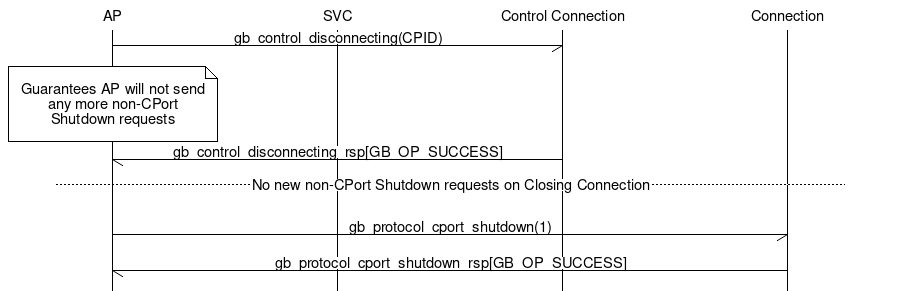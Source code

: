 # MSC for Common Connection Closure Prologue Sub-Sequence

msc {
  hscale = "1.5", arcgradient = "0";

  AP, SVC, Control [ label = "Control Connection" ], CPort [ label = "Connection" ];

  AP->Control [ label = "gb_control_disconnecting(CPID)" ];
  AP note AP [ label = "\nGuarantees AP will not send any more non-CPort Shutdown requests\n" ];
  Control->AP [ label = "gb_control_disconnecting_rsp[GB_OP_SUCCESS]" ],
  |||;
  --- [ label = "No new non-CPort Shutdown requests on Closing Connection" ];
  |||;
  AP->CPort [ label = "gb_protocol_cport_shutdown(1)" ];
  CPort->AP [ label = "gb_protocol_cport_shutdown_rsp[GB_OP_SUCCESS]" ];
}
